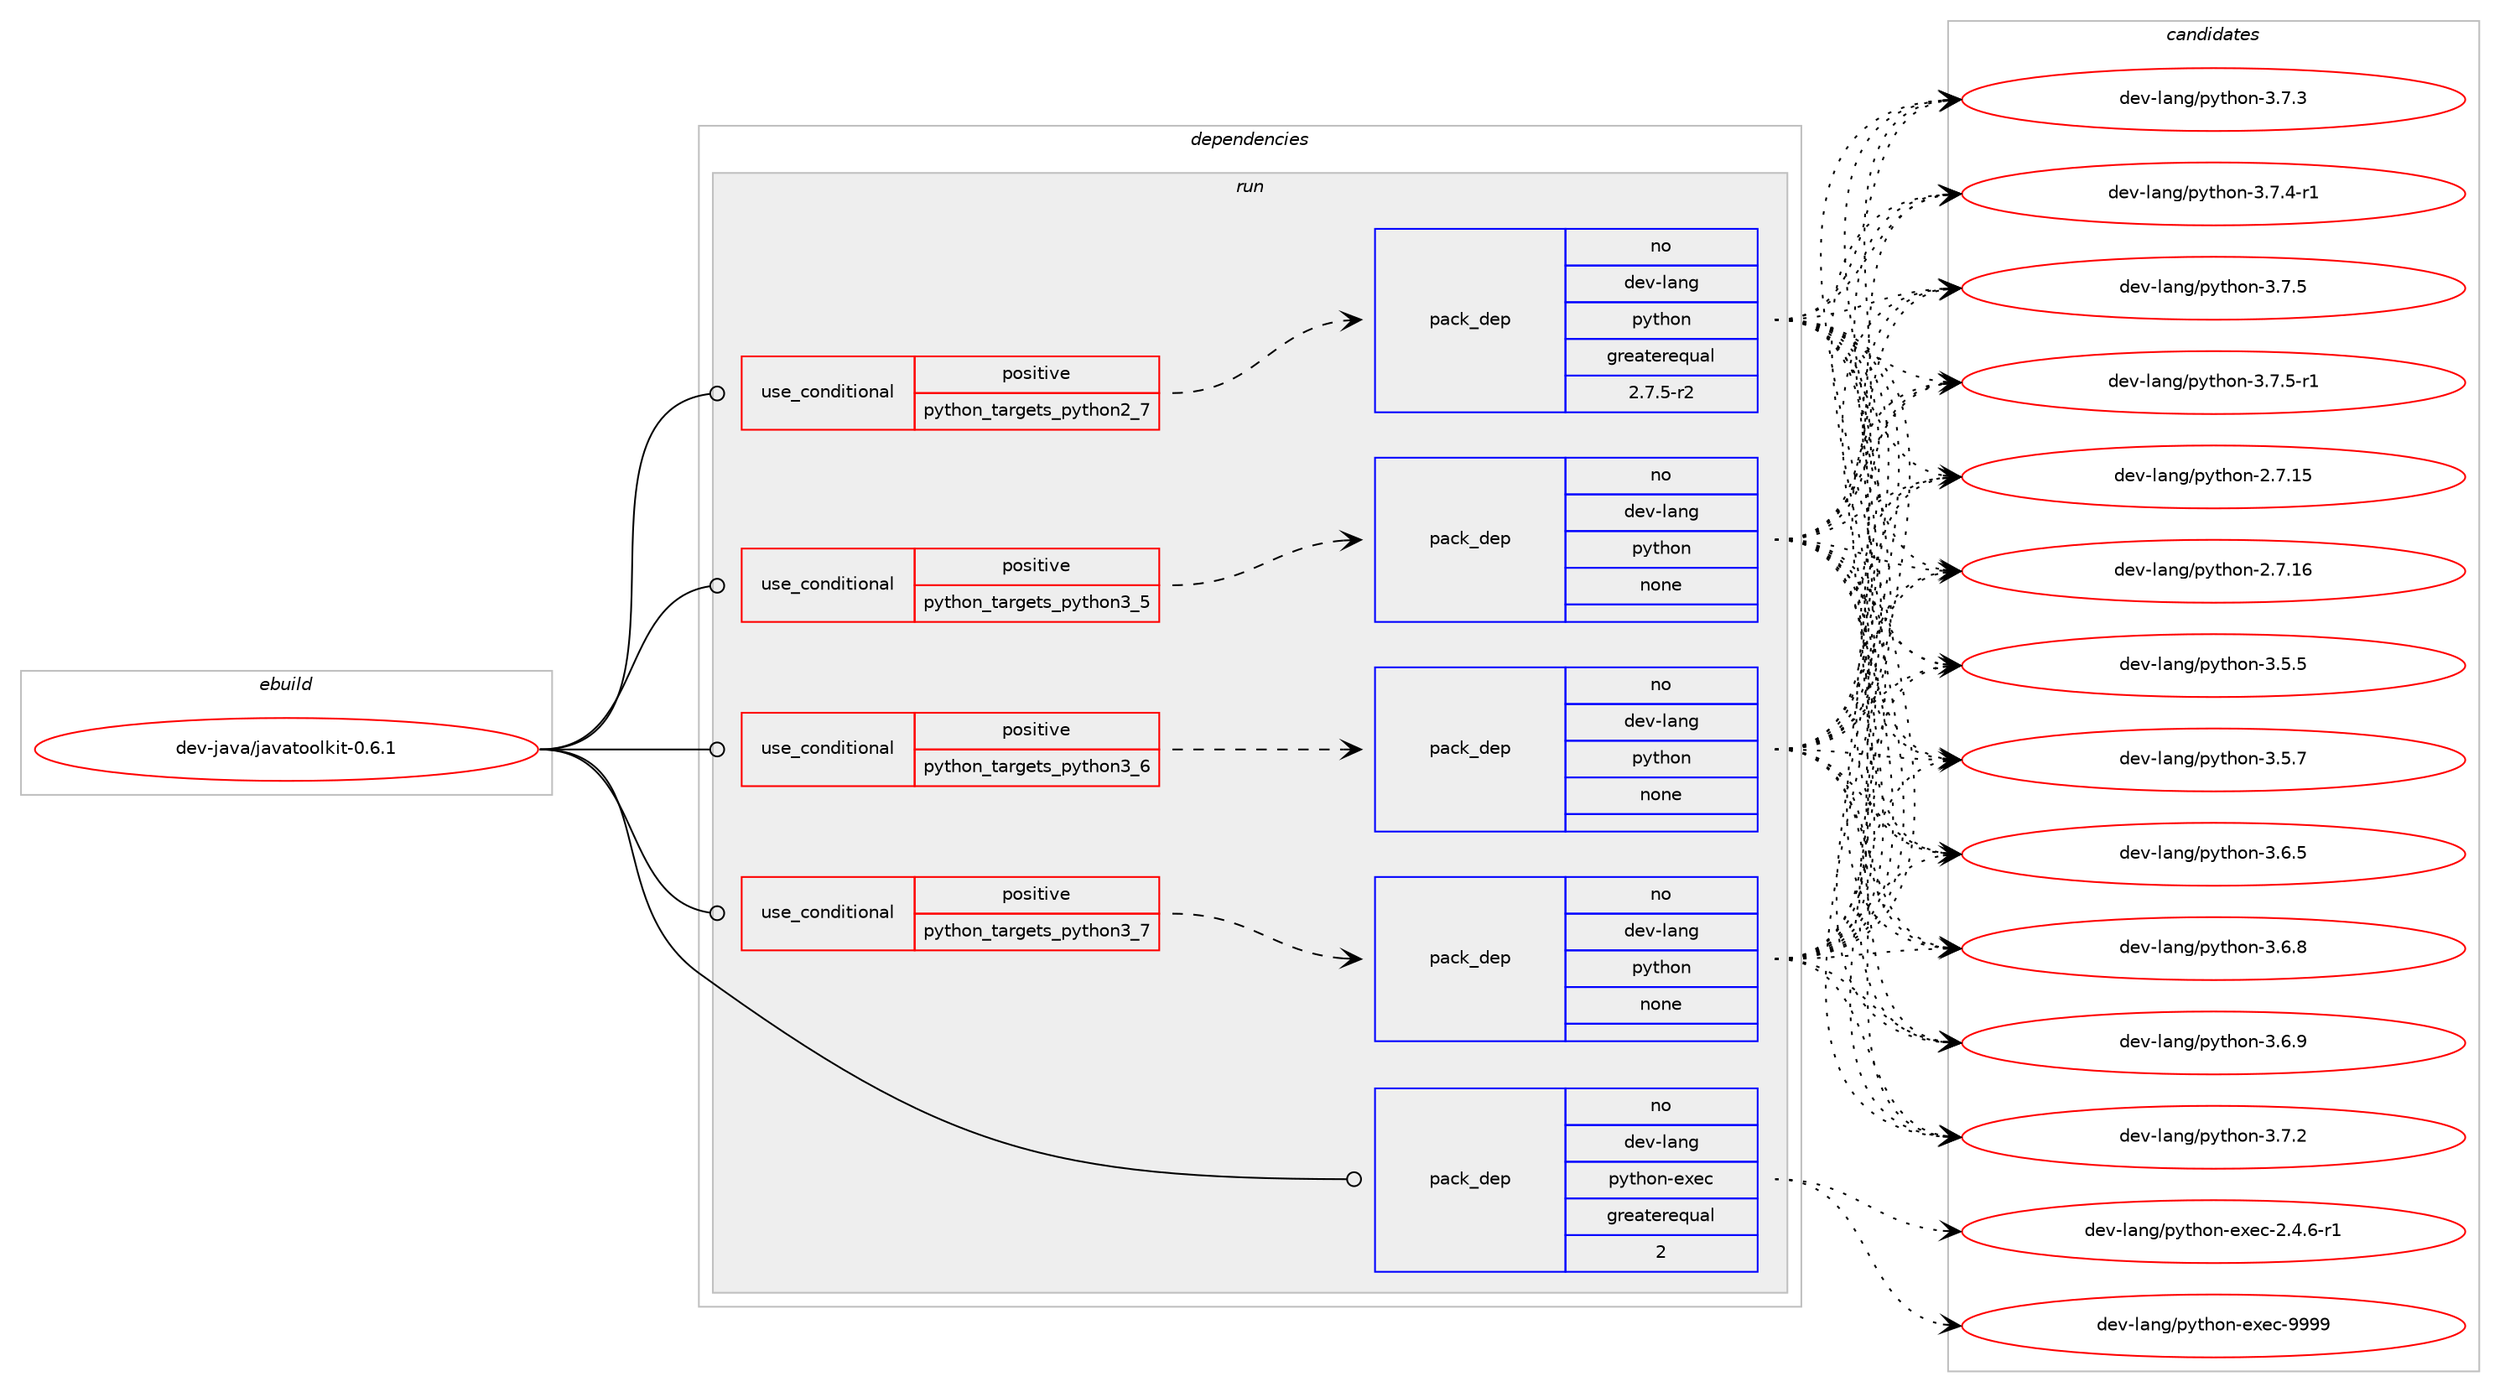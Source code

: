 digraph prolog {

# *************
# Graph options
# *************

newrank=true;
concentrate=true;
compound=true;
graph [rankdir=LR,fontname=Helvetica,fontsize=10,ranksep=1.5];#, ranksep=2.5, nodesep=0.2];
edge  [arrowhead=vee];
node  [fontname=Helvetica,fontsize=10];

# **********
# The ebuild
# **********

subgraph cluster_leftcol {
color=gray;
rank=same;
label=<<i>ebuild</i>>;
id [label="dev-java/javatoolkit-0.6.1", color=red, width=4, href="../dev-java/javatoolkit-0.6.1.svg"];
}

# ****************
# The dependencies
# ****************

subgraph cluster_midcol {
color=gray;
label=<<i>dependencies</i>>;
subgraph cluster_compile {
fillcolor="#eeeeee";
style=filled;
label=<<i>compile</i>>;
}
subgraph cluster_compileandrun {
fillcolor="#eeeeee";
style=filled;
label=<<i>compile and run</i>>;
}
subgraph cluster_run {
fillcolor="#eeeeee";
style=filled;
label=<<i>run</i>>;
subgraph cond128966 {
dependency553573 [label=<<TABLE BORDER="0" CELLBORDER="1" CELLSPACING="0" CELLPADDING="4"><TR><TD ROWSPAN="3" CELLPADDING="10">use_conditional</TD></TR><TR><TD>positive</TD></TR><TR><TD>python_targets_python2_7</TD></TR></TABLE>>, shape=none, color=red];
subgraph pack413430 {
dependency553574 [label=<<TABLE BORDER="0" CELLBORDER="1" CELLSPACING="0" CELLPADDING="4" WIDTH="220"><TR><TD ROWSPAN="6" CELLPADDING="30">pack_dep</TD></TR><TR><TD WIDTH="110">no</TD></TR><TR><TD>dev-lang</TD></TR><TR><TD>python</TD></TR><TR><TD>greaterequal</TD></TR><TR><TD>2.7.5-r2</TD></TR></TABLE>>, shape=none, color=blue];
}
dependency553573:e -> dependency553574:w [weight=20,style="dashed",arrowhead="vee"];
}
id:e -> dependency553573:w [weight=20,style="solid",arrowhead="odot"];
subgraph cond128967 {
dependency553575 [label=<<TABLE BORDER="0" CELLBORDER="1" CELLSPACING="0" CELLPADDING="4"><TR><TD ROWSPAN="3" CELLPADDING="10">use_conditional</TD></TR><TR><TD>positive</TD></TR><TR><TD>python_targets_python3_5</TD></TR></TABLE>>, shape=none, color=red];
subgraph pack413431 {
dependency553576 [label=<<TABLE BORDER="0" CELLBORDER="1" CELLSPACING="0" CELLPADDING="4" WIDTH="220"><TR><TD ROWSPAN="6" CELLPADDING="30">pack_dep</TD></TR><TR><TD WIDTH="110">no</TD></TR><TR><TD>dev-lang</TD></TR><TR><TD>python</TD></TR><TR><TD>none</TD></TR><TR><TD></TD></TR></TABLE>>, shape=none, color=blue];
}
dependency553575:e -> dependency553576:w [weight=20,style="dashed",arrowhead="vee"];
}
id:e -> dependency553575:w [weight=20,style="solid",arrowhead="odot"];
subgraph cond128968 {
dependency553577 [label=<<TABLE BORDER="0" CELLBORDER="1" CELLSPACING="0" CELLPADDING="4"><TR><TD ROWSPAN="3" CELLPADDING="10">use_conditional</TD></TR><TR><TD>positive</TD></TR><TR><TD>python_targets_python3_6</TD></TR></TABLE>>, shape=none, color=red];
subgraph pack413432 {
dependency553578 [label=<<TABLE BORDER="0" CELLBORDER="1" CELLSPACING="0" CELLPADDING="4" WIDTH="220"><TR><TD ROWSPAN="6" CELLPADDING="30">pack_dep</TD></TR><TR><TD WIDTH="110">no</TD></TR><TR><TD>dev-lang</TD></TR><TR><TD>python</TD></TR><TR><TD>none</TD></TR><TR><TD></TD></TR></TABLE>>, shape=none, color=blue];
}
dependency553577:e -> dependency553578:w [weight=20,style="dashed",arrowhead="vee"];
}
id:e -> dependency553577:w [weight=20,style="solid",arrowhead="odot"];
subgraph cond128969 {
dependency553579 [label=<<TABLE BORDER="0" CELLBORDER="1" CELLSPACING="0" CELLPADDING="4"><TR><TD ROWSPAN="3" CELLPADDING="10">use_conditional</TD></TR><TR><TD>positive</TD></TR><TR><TD>python_targets_python3_7</TD></TR></TABLE>>, shape=none, color=red];
subgraph pack413433 {
dependency553580 [label=<<TABLE BORDER="0" CELLBORDER="1" CELLSPACING="0" CELLPADDING="4" WIDTH="220"><TR><TD ROWSPAN="6" CELLPADDING="30">pack_dep</TD></TR><TR><TD WIDTH="110">no</TD></TR><TR><TD>dev-lang</TD></TR><TR><TD>python</TD></TR><TR><TD>none</TD></TR><TR><TD></TD></TR></TABLE>>, shape=none, color=blue];
}
dependency553579:e -> dependency553580:w [weight=20,style="dashed",arrowhead="vee"];
}
id:e -> dependency553579:w [weight=20,style="solid",arrowhead="odot"];
subgraph pack413434 {
dependency553581 [label=<<TABLE BORDER="0" CELLBORDER="1" CELLSPACING="0" CELLPADDING="4" WIDTH="220"><TR><TD ROWSPAN="6" CELLPADDING="30">pack_dep</TD></TR><TR><TD WIDTH="110">no</TD></TR><TR><TD>dev-lang</TD></TR><TR><TD>python-exec</TD></TR><TR><TD>greaterequal</TD></TR><TR><TD>2</TD></TR></TABLE>>, shape=none, color=blue];
}
id:e -> dependency553581:w [weight=20,style="solid",arrowhead="odot"];
}
}

# **************
# The candidates
# **************

subgraph cluster_choices {
rank=same;
color=gray;
label=<<i>candidates</i>>;

subgraph choice413430 {
color=black;
nodesep=1;
choice10010111845108971101034711212111610411111045504655464953 [label="dev-lang/python-2.7.15", color=red, width=4,href="../dev-lang/python-2.7.15.svg"];
choice10010111845108971101034711212111610411111045504655464954 [label="dev-lang/python-2.7.16", color=red, width=4,href="../dev-lang/python-2.7.16.svg"];
choice100101118451089711010347112121116104111110455146534653 [label="dev-lang/python-3.5.5", color=red, width=4,href="../dev-lang/python-3.5.5.svg"];
choice100101118451089711010347112121116104111110455146534655 [label="dev-lang/python-3.5.7", color=red, width=4,href="../dev-lang/python-3.5.7.svg"];
choice100101118451089711010347112121116104111110455146544653 [label="dev-lang/python-3.6.5", color=red, width=4,href="../dev-lang/python-3.6.5.svg"];
choice100101118451089711010347112121116104111110455146544656 [label="dev-lang/python-3.6.8", color=red, width=4,href="../dev-lang/python-3.6.8.svg"];
choice100101118451089711010347112121116104111110455146544657 [label="dev-lang/python-3.6.9", color=red, width=4,href="../dev-lang/python-3.6.9.svg"];
choice100101118451089711010347112121116104111110455146554650 [label="dev-lang/python-3.7.2", color=red, width=4,href="../dev-lang/python-3.7.2.svg"];
choice100101118451089711010347112121116104111110455146554651 [label="dev-lang/python-3.7.3", color=red, width=4,href="../dev-lang/python-3.7.3.svg"];
choice1001011184510897110103471121211161041111104551465546524511449 [label="dev-lang/python-3.7.4-r1", color=red, width=4,href="../dev-lang/python-3.7.4-r1.svg"];
choice100101118451089711010347112121116104111110455146554653 [label="dev-lang/python-3.7.5", color=red, width=4,href="../dev-lang/python-3.7.5.svg"];
choice1001011184510897110103471121211161041111104551465546534511449 [label="dev-lang/python-3.7.5-r1", color=red, width=4,href="../dev-lang/python-3.7.5-r1.svg"];
dependency553574:e -> choice10010111845108971101034711212111610411111045504655464953:w [style=dotted,weight="100"];
dependency553574:e -> choice10010111845108971101034711212111610411111045504655464954:w [style=dotted,weight="100"];
dependency553574:e -> choice100101118451089711010347112121116104111110455146534653:w [style=dotted,weight="100"];
dependency553574:e -> choice100101118451089711010347112121116104111110455146534655:w [style=dotted,weight="100"];
dependency553574:e -> choice100101118451089711010347112121116104111110455146544653:w [style=dotted,weight="100"];
dependency553574:e -> choice100101118451089711010347112121116104111110455146544656:w [style=dotted,weight="100"];
dependency553574:e -> choice100101118451089711010347112121116104111110455146544657:w [style=dotted,weight="100"];
dependency553574:e -> choice100101118451089711010347112121116104111110455146554650:w [style=dotted,weight="100"];
dependency553574:e -> choice100101118451089711010347112121116104111110455146554651:w [style=dotted,weight="100"];
dependency553574:e -> choice1001011184510897110103471121211161041111104551465546524511449:w [style=dotted,weight="100"];
dependency553574:e -> choice100101118451089711010347112121116104111110455146554653:w [style=dotted,weight="100"];
dependency553574:e -> choice1001011184510897110103471121211161041111104551465546534511449:w [style=dotted,weight="100"];
}
subgraph choice413431 {
color=black;
nodesep=1;
choice10010111845108971101034711212111610411111045504655464953 [label="dev-lang/python-2.7.15", color=red, width=4,href="../dev-lang/python-2.7.15.svg"];
choice10010111845108971101034711212111610411111045504655464954 [label="dev-lang/python-2.7.16", color=red, width=4,href="../dev-lang/python-2.7.16.svg"];
choice100101118451089711010347112121116104111110455146534653 [label="dev-lang/python-3.5.5", color=red, width=4,href="../dev-lang/python-3.5.5.svg"];
choice100101118451089711010347112121116104111110455146534655 [label="dev-lang/python-3.5.7", color=red, width=4,href="../dev-lang/python-3.5.7.svg"];
choice100101118451089711010347112121116104111110455146544653 [label="dev-lang/python-3.6.5", color=red, width=4,href="../dev-lang/python-3.6.5.svg"];
choice100101118451089711010347112121116104111110455146544656 [label="dev-lang/python-3.6.8", color=red, width=4,href="../dev-lang/python-3.6.8.svg"];
choice100101118451089711010347112121116104111110455146544657 [label="dev-lang/python-3.6.9", color=red, width=4,href="../dev-lang/python-3.6.9.svg"];
choice100101118451089711010347112121116104111110455146554650 [label="dev-lang/python-3.7.2", color=red, width=4,href="../dev-lang/python-3.7.2.svg"];
choice100101118451089711010347112121116104111110455146554651 [label="dev-lang/python-3.7.3", color=red, width=4,href="../dev-lang/python-3.7.3.svg"];
choice1001011184510897110103471121211161041111104551465546524511449 [label="dev-lang/python-3.7.4-r1", color=red, width=4,href="../dev-lang/python-3.7.4-r1.svg"];
choice100101118451089711010347112121116104111110455146554653 [label="dev-lang/python-3.7.5", color=red, width=4,href="../dev-lang/python-3.7.5.svg"];
choice1001011184510897110103471121211161041111104551465546534511449 [label="dev-lang/python-3.7.5-r1", color=red, width=4,href="../dev-lang/python-3.7.5-r1.svg"];
dependency553576:e -> choice10010111845108971101034711212111610411111045504655464953:w [style=dotted,weight="100"];
dependency553576:e -> choice10010111845108971101034711212111610411111045504655464954:w [style=dotted,weight="100"];
dependency553576:e -> choice100101118451089711010347112121116104111110455146534653:w [style=dotted,weight="100"];
dependency553576:e -> choice100101118451089711010347112121116104111110455146534655:w [style=dotted,weight="100"];
dependency553576:e -> choice100101118451089711010347112121116104111110455146544653:w [style=dotted,weight="100"];
dependency553576:e -> choice100101118451089711010347112121116104111110455146544656:w [style=dotted,weight="100"];
dependency553576:e -> choice100101118451089711010347112121116104111110455146544657:w [style=dotted,weight="100"];
dependency553576:e -> choice100101118451089711010347112121116104111110455146554650:w [style=dotted,weight="100"];
dependency553576:e -> choice100101118451089711010347112121116104111110455146554651:w [style=dotted,weight="100"];
dependency553576:e -> choice1001011184510897110103471121211161041111104551465546524511449:w [style=dotted,weight="100"];
dependency553576:e -> choice100101118451089711010347112121116104111110455146554653:w [style=dotted,weight="100"];
dependency553576:e -> choice1001011184510897110103471121211161041111104551465546534511449:w [style=dotted,weight="100"];
}
subgraph choice413432 {
color=black;
nodesep=1;
choice10010111845108971101034711212111610411111045504655464953 [label="dev-lang/python-2.7.15", color=red, width=4,href="../dev-lang/python-2.7.15.svg"];
choice10010111845108971101034711212111610411111045504655464954 [label="dev-lang/python-2.7.16", color=red, width=4,href="../dev-lang/python-2.7.16.svg"];
choice100101118451089711010347112121116104111110455146534653 [label="dev-lang/python-3.5.5", color=red, width=4,href="../dev-lang/python-3.5.5.svg"];
choice100101118451089711010347112121116104111110455146534655 [label="dev-lang/python-3.5.7", color=red, width=4,href="../dev-lang/python-3.5.7.svg"];
choice100101118451089711010347112121116104111110455146544653 [label="dev-lang/python-3.6.5", color=red, width=4,href="../dev-lang/python-3.6.5.svg"];
choice100101118451089711010347112121116104111110455146544656 [label="dev-lang/python-3.6.8", color=red, width=4,href="../dev-lang/python-3.6.8.svg"];
choice100101118451089711010347112121116104111110455146544657 [label="dev-lang/python-3.6.9", color=red, width=4,href="../dev-lang/python-3.6.9.svg"];
choice100101118451089711010347112121116104111110455146554650 [label="dev-lang/python-3.7.2", color=red, width=4,href="../dev-lang/python-3.7.2.svg"];
choice100101118451089711010347112121116104111110455146554651 [label="dev-lang/python-3.7.3", color=red, width=4,href="../dev-lang/python-3.7.3.svg"];
choice1001011184510897110103471121211161041111104551465546524511449 [label="dev-lang/python-3.7.4-r1", color=red, width=4,href="../dev-lang/python-3.7.4-r1.svg"];
choice100101118451089711010347112121116104111110455146554653 [label="dev-lang/python-3.7.5", color=red, width=4,href="../dev-lang/python-3.7.5.svg"];
choice1001011184510897110103471121211161041111104551465546534511449 [label="dev-lang/python-3.7.5-r1", color=red, width=4,href="../dev-lang/python-3.7.5-r1.svg"];
dependency553578:e -> choice10010111845108971101034711212111610411111045504655464953:w [style=dotted,weight="100"];
dependency553578:e -> choice10010111845108971101034711212111610411111045504655464954:w [style=dotted,weight="100"];
dependency553578:e -> choice100101118451089711010347112121116104111110455146534653:w [style=dotted,weight="100"];
dependency553578:e -> choice100101118451089711010347112121116104111110455146534655:w [style=dotted,weight="100"];
dependency553578:e -> choice100101118451089711010347112121116104111110455146544653:w [style=dotted,weight="100"];
dependency553578:e -> choice100101118451089711010347112121116104111110455146544656:w [style=dotted,weight="100"];
dependency553578:e -> choice100101118451089711010347112121116104111110455146544657:w [style=dotted,weight="100"];
dependency553578:e -> choice100101118451089711010347112121116104111110455146554650:w [style=dotted,weight="100"];
dependency553578:e -> choice100101118451089711010347112121116104111110455146554651:w [style=dotted,weight="100"];
dependency553578:e -> choice1001011184510897110103471121211161041111104551465546524511449:w [style=dotted,weight="100"];
dependency553578:e -> choice100101118451089711010347112121116104111110455146554653:w [style=dotted,weight="100"];
dependency553578:e -> choice1001011184510897110103471121211161041111104551465546534511449:w [style=dotted,weight="100"];
}
subgraph choice413433 {
color=black;
nodesep=1;
choice10010111845108971101034711212111610411111045504655464953 [label="dev-lang/python-2.7.15", color=red, width=4,href="../dev-lang/python-2.7.15.svg"];
choice10010111845108971101034711212111610411111045504655464954 [label="dev-lang/python-2.7.16", color=red, width=4,href="../dev-lang/python-2.7.16.svg"];
choice100101118451089711010347112121116104111110455146534653 [label="dev-lang/python-3.5.5", color=red, width=4,href="../dev-lang/python-3.5.5.svg"];
choice100101118451089711010347112121116104111110455146534655 [label="dev-lang/python-3.5.7", color=red, width=4,href="../dev-lang/python-3.5.7.svg"];
choice100101118451089711010347112121116104111110455146544653 [label="dev-lang/python-3.6.5", color=red, width=4,href="../dev-lang/python-3.6.5.svg"];
choice100101118451089711010347112121116104111110455146544656 [label="dev-lang/python-3.6.8", color=red, width=4,href="../dev-lang/python-3.6.8.svg"];
choice100101118451089711010347112121116104111110455146544657 [label="dev-lang/python-3.6.9", color=red, width=4,href="../dev-lang/python-3.6.9.svg"];
choice100101118451089711010347112121116104111110455146554650 [label="dev-lang/python-3.7.2", color=red, width=4,href="../dev-lang/python-3.7.2.svg"];
choice100101118451089711010347112121116104111110455146554651 [label="dev-lang/python-3.7.3", color=red, width=4,href="../dev-lang/python-3.7.3.svg"];
choice1001011184510897110103471121211161041111104551465546524511449 [label="dev-lang/python-3.7.4-r1", color=red, width=4,href="../dev-lang/python-3.7.4-r1.svg"];
choice100101118451089711010347112121116104111110455146554653 [label="dev-lang/python-3.7.5", color=red, width=4,href="../dev-lang/python-3.7.5.svg"];
choice1001011184510897110103471121211161041111104551465546534511449 [label="dev-lang/python-3.7.5-r1", color=red, width=4,href="../dev-lang/python-3.7.5-r1.svg"];
dependency553580:e -> choice10010111845108971101034711212111610411111045504655464953:w [style=dotted,weight="100"];
dependency553580:e -> choice10010111845108971101034711212111610411111045504655464954:w [style=dotted,weight="100"];
dependency553580:e -> choice100101118451089711010347112121116104111110455146534653:w [style=dotted,weight="100"];
dependency553580:e -> choice100101118451089711010347112121116104111110455146534655:w [style=dotted,weight="100"];
dependency553580:e -> choice100101118451089711010347112121116104111110455146544653:w [style=dotted,weight="100"];
dependency553580:e -> choice100101118451089711010347112121116104111110455146544656:w [style=dotted,weight="100"];
dependency553580:e -> choice100101118451089711010347112121116104111110455146544657:w [style=dotted,weight="100"];
dependency553580:e -> choice100101118451089711010347112121116104111110455146554650:w [style=dotted,weight="100"];
dependency553580:e -> choice100101118451089711010347112121116104111110455146554651:w [style=dotted,weight="100"];
dependency553580:e -> choice1001011184510897110103471121211161041111104551465546524511449:w [style=dotted,weight="100"];
dependency553580:e -> choice100101118451089711010347112121116104111110455146554653:w [style=dotted,weight="100"];
dependency553580:e -> choice1001011184510897110103471121211161041111104551465546534511449:w [style=dotted,weight="100"];
}
subgraph choice413434 {
color=black;
nodesep=1;
choice10010111845108971101034711212111610411111045101120101994550465246544511449 [label="dev-lang/python-exec-2.4.6-r1", color=red, width=4,href="../dev-lang/python-exec-2.4.6-r1.svg"];
choice10010111845108971101034711212111610411111045101120101994557575757 [label="dev-lang/python-exec-9999", color=red, width=4,href="../dev-lang/python-exec-9999.svg"];
dependency553581:e -> choice10010111845108971101034711212111610411111045101120101994550465246544511449:w [style=dotted,weight="100"];
dependency553581:e -> choice10010111845108971101034711212111610411111045101120101994557575757:w [style=dotted,weight="100"];
}
}

}
